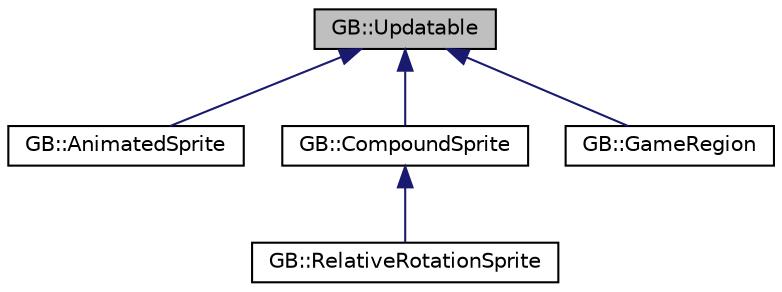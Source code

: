 digraph "GB::Updatable"
{
  edge [fontname="Helvetica",fontsize="10",labelfontname="Helvetica",labelfontsize="10"];
  node [fontname="Helvetica",fontsize="10",shape=record];
  Node0 [label="GB::Updatable",height=0.2,width=0.4,color="black", fillcolor="grey75", style="filled", fontcolor="black"];
  Node0 -> Node1 [dir="back",color="midnightblue",fontsize="10",style="solid",fontname="Helvetica"];
  Node1 [label="GB::AnimatedSprite",height=0.2,width=0.4,color="black", fillcolor="white", style="filled",URL="$class_g_b_1_1_animated_sprite.html",tooltip="Sprite with the ability to display several animation states. "];
  Node0 -> Node2 [dir="back",color="midnightblue",fontsize="10",style="solid",fontname="Helvetica"];
  Node2 [label="GB::CompoundSprite",height=0.2,width=0.4,color="black", fillcolor="white", style="filled",URL="$class_g_b_1_1_compound_sprite.html",tooltip="Controls several sprites and animated sprites as one logical unit. "];
  Node2 -> Node3 [dir="back",color="midnightblue",fontsize="10",style="solid",fontname="Helvetica"];
  Node3 [label="GB::RelativeRotationSprite",height=0.2,width=0.4,color="black", fillcolor="white", style="filled",URL="$class_g_b_1_1_relative_rotation_sprite.html",tooltip="Special type of CompoundSprite which controls rotation of each component Sprite for the user..."];
  Node0 -> Node4 [dir="back",color="midnightblue",fontsize="10",style="solid",fontname="Helvetica"];
  Node4 [label="GB::GameRegion",height=0.2,width=0.4,color="black", fillcolor="white", style="filled",URL="$class_g_b_1_1_game_region.html",tooltip="Base class meant to be inherited. Controls game logic and actors for a specific time or space in game..."];
}
